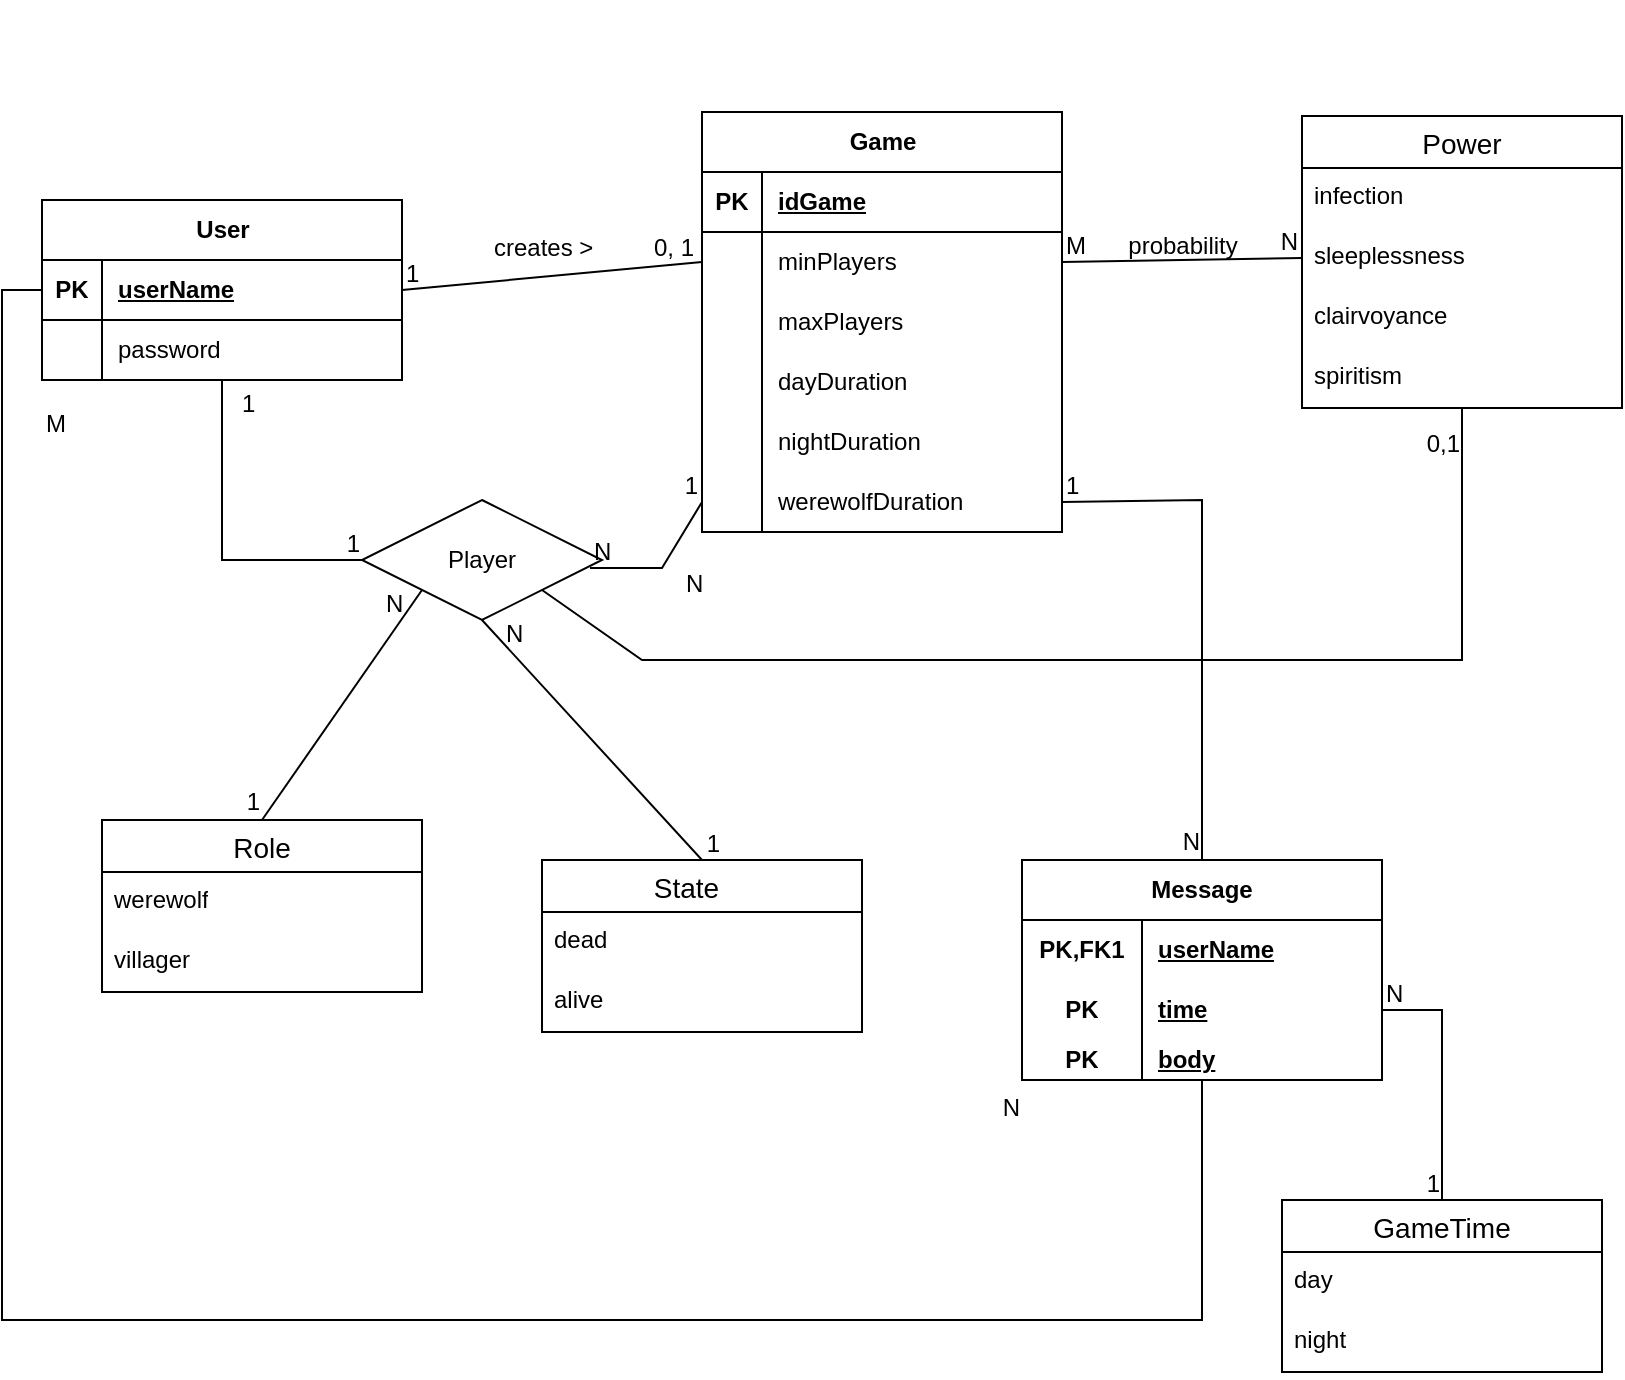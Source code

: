 <mxfile version="21.2.2" type="device">
  <diagram name="Page-1" id="wIxf3R1mqezCQOC-sMya">
    <mxGraphModel dx="1360" dy="795" grid="1" gridSize="10" guides="1" tooltips="1" connect="1" arrows="1" fold="1" page="1" pageScale="1" pageWidth="850" pageHeight="1100" math="0" shadow="0">
      <root>
        <mxCell id="0" />
        <mxCell id="1" parent="0" />
        <mxCell id="kBswTFsdHjPLiFeX93bw-28" value="User" style="shape=table;startSize=30;container=1;collapsible=1;childLayout=tableLayout;fixedRows=1;rowLines=0;fontStyle=1;align=center;resizeLast=1;html=1;" vertex="1" parent="1">
          <mxGeometry x="30" y="260" width="180" height="90" as="geometry" />
        </mxCell>
        <mxCell id="kBswTFsdHjPLiFeX93bw-29" value="" style="shape=tableRow;horizontal=0;startSize=0;swimlaneHead=0;swimlaneBody=0;fillColor=none;collapsible=0;dropTarget=0;points=[[0,0.5],[1,0.5]];portConstraint=eastwest;top=0;left=0;right=0;bottom=1;" vertex="1" parent="kBswTFsdHjPLiFeX93bw-28">
          <mxGeometry y="30" width="180" height="30" as="geometry" />
        </mxCell>
        <mxCell id="kBswTFsdHjPLiFeX93bw-30" value="PK" style="shape=partialRectangle;connectable=0;fillColor=none;top=0;left=0;bottom=0;right=0;fontStyle=1;overflow=hidden;whiteSpace=wrap;html=1;" vertex="1" parent="kBswTFsdHjPLiFeX93bw-29">
          <mxGeometry width="30" height="30" as="geometry">
            <mxRectangle width="30" height="30" as="alternateBounds" />
          </mxGeometry>
        </mxCell>
        <mxCell id="kBswTFsdHjPLiFeX93bw-31" value="userName" style="shape=partialRectangle;connectable=0;fillColor=none;top=0;left=0;bottom=0;right=0;align=left;spacingLeft=6;fontStyle=5;overflow=hidden;whiteSpace=wrap;html=1;" vertex="1" parent="kBswTFsdHjPLiFeX93bw-29">
          <mxGeometry x="30" width="150" height="30" as="geometry">
            <mxRectangle width="150" height="30" as="alternateBounds" />
          </mxGeometry>
        </mxCell>
        <mxCell id="kBswTFsdHjPLiFeX93bw-32" value="" style="shape=tableRow;horizontal=0;startSize=0;swimlaneHead=0;swimlaneBody=0;fillColor=none;collapsible=0;dropTarget=0;points=[[0,0.5],[1,0.5]];portConstraint=eastwest;top=0;left=0;right=0;bottom=0;" vertex="1" parent="kBswTFsdHjPLiFeX93bw-28">
          <mxGeometry y="60" width="180" height="30" as="geometry" />
        </mxCell>
        <mxCell id="kBswTFsdHjPLiFeX93bw-33" value="" style="shape=partialRectangle;connectable=0;fillColor=none;top=0;left=0;bottom=0;right=0;editable=1;overflow=hidden;whiteSpace=wrap;html=1;" vertex="1" parent="kBswTFsdHjPLiFeX93bw-32">
          <mxGeometry width="30" height="30" as="geometry">
            <mxRectangle width="30" height="30" as="alternateBounds" />
          </mxGeometry>
        </mxCell>
        <mxCell id="kBswTFsdHjPLiFeX93bw-34" value="password" style="shape=partialRectangle;connectable=0;fillColor=none;top=0;left=0;bottom=0;right=0;align=left;spacingLeft=6;overflow=hidden;whiteSpace=wrap;html=1;" vertex="1" parent="kBswTFsdHjPLiFeX93bw-32">
          <mxGeometry x="30" width="150" height="30" as="geometry">
            <mxRectangle width="150" height="30" as="alternateBounds" />
          </mxGeometry>
        </mxCell>
        <mxCell id="kBswTFsdHjPLiFeX93bw-41" value="Game" style="shape=table;startSize=30;container=1;collapsible=1;childLayout=tableLayout;fixedRows=1;rowLines=0;fontStyle=1;align=center;resizeLast=1;html=1;" vertex="1" parent="1">
          <mxGeometry x="360" y="216" width="180" height="210" as="geometry" />
        </mxCell>
        <mxCell id="kBswTFsdHjPLiFeX93bw-42" value="" style="shape=tableRow;horizontal=0;startSize=0;swimlaneHead=0;swimlaneBody=0;fillColor=none;collapsible=0;dropTarget=0;points=[[0,0.5],[1,0.5]];portConstraint=eastwest;top=0;left=0;right=0;bottom=1;" vertex="1" parent="kBswTFsdHjPLiFeX93bw-41">
          <mxGeometry y="30" width="180" height="30" as="geometry" />
        </mxCell>
        <mxCell id="kBswTFsdHjPLiFeX93bw-43" value="PK" style="shape=partialRectangle;connectable=0;fillColor=none;top=0;left=0;bottom=0;right=0;fontStyle=1;overflow=hidden;whiteSpace=wrap;html=1;" vertex="1" parent="kBswTFsdHjPLiFeX93bw-42">
          <mxGeometry width="30" height="30" as="geometry">
            <mxRectangle width="30" height="30" as="alternateBounds" />
          </mxGeometry>
        </mxCell>
        <mxCell id="kBswTFsdHjPLiFeX93bw-44" value="idGame" style="shape=partialRectangle;connectable=0;fillColor=none;top=0;left=0;bottom=0;right=0;align=left;spacingLeft=6;fontStyle=5;overflow=hidden;whiteSpace=wrap;html=1;" vertex="1" parent="kBswTFsdHjPLiFeX93bw-42">
          <mxGeometry x="30" width="150" height="30" as="geometry">
            <mxRectangle width="150" height="30" as="alternateBounds" />
          </mxGeometry>
        </mxCell>
        <mxCell id="kBswTFsdHjPLiFeX93bw-45" value="" style="shape=tableRow;horizontal=0;startSize=0;swimlaneHead=0;swimlaneBody=0;fillColor=none;collapsible=0;dropTarget=0;points=[[0,0.5],[1,0.5]];portConstraint=eastwest;top=0;left=0;right=0;bottom=0;" vertex="1" parent="kBswTFsdHjPLiFeX93bw-41">
          <mxGeometry y="60" width="180" height="30" as="geometry" />
        </mxCell>
        <mxCell id="kBswTFsdHjPLiFeX93bw-46" value="" style="shape=partialRectangle;connectable=0;fillColor=none;top=0;left=0;bottom=0;right=0;editable=1;overflow=hidden;whiteSpace=wrap;html=1;" vertex="1" parent="kBswTFsdHjPLiFeX93bw-45">
          <mxGeometry width="30" height="30" as="geometry">
            <mxRectangle width="30" height="30" as="alternateBounds" />
          </mxGeometry>
        </mxCell>
        <mxCell id="kBswTFsdHjPLiFeX93bw-47" value="minPlayers&lt;span style=&quot;white-space: pre;&quot;&gt;	&lt;/span&gt;&lt;span style=&quot;white-space: pre;&quot;&gt;	&lt;/span&gt;" style="shape=partialRectangle;connectable=0;fillColor=none;top=0;left=0;bottom=0;right=0;align=left;spacingLeft=6;overflow=hidden;whiteSpace=wrap;html=1;" vertex="1" parent="kBswTFsdHjPLiFeX93bw-45">
          <mxGeometry x="30" width="150" height="30" as="geometry">
            <mxRectangle width="150" height="30" as="alternateBounds" />
          </mxGeometry>
        </mxCell>
        <mxCell id="kBswTFsdHjPLiFeX93bw-48" value="" style="shape=tableRow;horizontal=0;startSize=0;swimlaneHead=0;swimlaneBody=0;fillColor=none;collapsible=0;dropTarget=0;points=[[0,0.5],[1,0.5]];portConstraint=eastwest;top=0;left=0;right=0;bottom=0;" vertex="1" parent="kBswTFsdHjPLiFeX93bw-41">
          <mxGeometry y="90" width="180" height="30" as="geometry" />
        </mxCell>
        <mxCell id="kBswTFsdHjPLiFeX93bw-49" value="" style="shape=partialRectangle;connectable=0;fillColor=none;top=0;left=0;bottom=0;right=0;editable=1;overflow=hidden;whiteSpace=wrap;html=1;" vertex="1" parent="kBswTFsdHjPLiFeX93bw-48">
          <mxGeometry width="30" height="30" as="geometry">
            <mxRectangle width="30" height="30" as="alternateBounds" />
          </mxGeometry>
        </mxCell>
        <mxCell id="kBswTFsdHjPLiFeX93bw-50" value="maxPlayers" style="shape=partialRectangle;connectable=0;fillColor=none;top=0;left=0;bottom=0;right=0;align=left;spacingLeft=6;overflow=hidden;whiteSpace=wrap;html=1;" vertex="1" parent="kBswTFsdHjPLiFeX93bw-48">
          <mxGeometry x="30" width="150" height="30" as="geometry">
            <mxRectangle width="150" height="30" as="alternateBounds" />
          </mxGeometry>
        </mxCell>
        <mxCell id="kBswTFsdHjPLiFeX93bw-51" value="" style="shape=tableRow;horizontal=0;startSize=0;swimlaneHead=0;swimlaneBody=0;fillColor=none;collapsible=0;dropTarget=0;points=[[0,0.5],[1,0.5]];portConstraint=eastwest;top=0;left=0;right=0;bottom=0;" vertex="1" parent="kBswTFsdHjPLiFeX93bw-41">
          <mxGeometry y="120" width="180" height="30" as="geometry" />
        </mxCell>
        <mxCell id="kBswTFsdHjPLiFeX93bw-52" value="" style="shape=partialRectangle;connectable=0;fillColor=none;top=0;left=0;bottom=0;right=0;editable=1;overflow=hidden;whiteSpace=wrap;html=1;" vertex="1" parent="kBswTFsdHjPLiFeX93bw-51">
          <mxGeometry width="30" height="30" as="geometry">
            <mxRectangle width="30" height="30" as="alternateBounds" />
          </mxGeometry>
        </mxCell>
        <mxCell id="kBswTFsdHjPLiFeX93bw-53" value="dayDuration" style="shape=partialRectangle;connectable=0;fillColor=none;top=0;left=0;bottom=0;right=0;align=left;spacingLeft=6;overflow=hidden;whiteSpace=wrap;html=1;" vertex="1" parent="kBswTFsdHjPLiFeX93bw-51">
          <mxGeometry x="30" width="150" height="30" as="geometry">
            <mxRectangle width="150" height="30" as="alternateBounds" />
          </mxGeometry>
        </mxCell>
        <mxCell id="kBswTFsdHjPLiFeX93bw-76" value="" style="shape=tableRow;horizontal=0;startSize=0;swimlaneHead=0;swimlaneBody=0;fillColor=none;collapsible=0;dropTarget=0;points=[[0,0.5],[1,0.5]];portConstraint=eastwest;top=0;left=0;right=0;bottom=0;" vertex="1" parent="kBswTFsdHjPLiFeX93bw-41">
          <mxGeometry y="150" width="180" height="30" as="geometry" />
        </mxCell>
        <mxCell id="kBswTFsdHjPLiFeX93bw-77" value="" style="shape=partialRectangle;connectable=0;fillColor=none;top=0;left=0;bottom=0;right=0;editable=1;overflow=hidden;whiteSpace=wrap;html=1;" vertex="1" parent="kBswTFsdHjPLiFeX93bw-76">
          <mxGeometry width="30" height="30" as="geometry">
            <mxRectangle width="30" height="30" as="alternateBounds" />
          </mxGeometry>
        </mxCell>
        <mxCell id="kBswTFsdHjPLiFeX93bw-78" value="nightDuration" style="shape=partialRectangle;connectable=0;fillColor=none;top=0;left=0;bottom=0;right=0;align=left;spacingLeft=6;overflow=hidden;whiteSpace=wrap;html=1;" vertex="1" parent="kBswTFsdHjPLiFeX93bw-76">
          <mxGeometry x="30" width="150" height="30" as="geometry">
            <mxRectangle width="150" height="30" as="alternateBounds" />
          </mxGeometry>
        </mxCell>
        <mxCell id="kBswTFsdHjPLiFeX93bw-79" value="" style="shape=tableRow;horizontal=0;startSize=0;swimlaneHead=0;swimlaneBody=0;fillColor=none;collapsible=0;dropTarget=0;points=[[0,0.5],[1,0.5]];portConstraint=eastwest;top=0;left=0;right=0;bottom=0;" vertex="1" parent="kBswTFsdHjPLiFeX93bw-41">
          <mxGeometry y="180" width="180" height="30" as="geometry" />
        </mxCell>
        <mxCell id="kBswTFsdHjPLiFeX93bw-80" value="" style="shape=partialRectangle;connectable=0;fillColor=none;top=0;left=0;bottom=0;right=0;editable=1;overflow=hidden;whiteSpace=wrap;html=1;" vertex="1" parent="kBswTFsdHjPLiFeX93bw-79">
          <mxGeometry width="30" height="30" as="geometry">
            <mxRectangle width="30" height="30" as="alternateBounds" />
          </mxGeometry>
        </mxCell>
        <mxCell id="kBswTFsdHjPLiFeX93bw-81" value="werewolfDuration" style="shape=partialRectangle;connectable=0;fillColor=none;top=0;left=0;bottom=0;right=0;align=left;spacingLeft=6;overflow=hidden;whiteSpace=wrap;html=1;" vertex="1" parent="kBswTFsdHjPLiFeX93bw-79">
          <mxGeometry x="30" width="150" height="30" as="geometry">
            <mxRectangle width="150" height="30" as="alternateBounds" />
          </mxGeometry>
        </mxCell>
        <mxCell id="kBswTFsdHjPLiFeX93bw-54" value="Power" style="swimlane;fontStyle=0;childLayout=stackLayout;horizontal=1;startSize=26;horizontalStack=0;resizeParent=1;resizeParentMax=0;resizeLast=0;collapsible=1;marginBottom=0;align=center;fontSize=14;" vertex="1" parent="1">
          <mxGeometry x="660" y="218" width="160" height="146" as="geometry">
            <mxRectangle x="610" y="100" width="80" height="30" as="alternateBounds" />
          </mxGeometry>
        </mxCell>
        <mxCell id="kBswTFsdHjPLiFeX93bw-55" value="infection" style="text;strokeColor=none;fillColor=none;spacingLeft=4;spacingRight=4;overflow=hidden;rotatable=0;points=[[0,0.5],[1,0.5]];portConstraint=eastwest;fontSize=12;whiteSpace=wrap;html=1;" vertex="1" parent="kBswTFsdHjPLiFeX93bw-54">
          <mxGeometry y="26" width="160" height="30" as="geometry" />
        </mxCell>
        <mxCell id="kBswTFsdHjPLiFeX93bw-56" value="sleeplessness" style="text;strokeColor=none;fillColor=none;spacingLeft=4;spacingRight=4;overflow=hidden;rotatable=0;points=[[0,0.5],[1,0.5]];portConstraint=eastwest;fontSize=12;whiteSpace=wrap;html=1;" vertex="1" parent="kBswTFsdHjPLiFeX93bw-54">
          <mxGeometry y="56" width="160" height="30" as="geometry" />
        </mxCell>
        <mxCell id="kBswTFsdHjPLiFeX93bw-57" value="clairvoyance" style="text;strokeColor=none;fillColor=none;spacingLeft=4;spacingRight=4;overflow=hidden;rotatable=0;points=[[0,0.5],[1,0.5]];portConstraint=eastwest;fontSize=12;whiteSpace=wrap;html=1;" vertex="1" parent="kBswTFsdHjPLiFeX93bw-54">
          <mxGeometry y="86" width="160" height="30" as="geometry" />
        </mxCell>
        <mxCell id="kBswTFsdHjPLiFeX93bw-59" value="spiritism" style="text;strokeColor=none;fillColor=none;spacingLeft=4;spacingRight=4;overflow=hidden;rotatable=0;points=[[0,0.5],[1,0.5]];portConstraint=eastwest;fontSize=12;whiteSpace=wrap;html=1;" vertex="1" parent="kBswTFsdHjPLiFeX93bw-54">
          <mxGeometry y="116" width="160" height="30" as="geometry" />
        </mxCell>
        <mxCell id="kBswTFsdHjPLiFeX93bw-61" value="Role" style="swimlane;fontStyle=0;childLayout=stackLayout;horizontal=1;startSize=26;horizontalStack=0;resizeParent=1;resizeParentMax=0;resizeLast=0;collapsible=1;marginBottom=0;align=center;fontSize=14;" vertex="1" parent="1">
          <mxGeometry x="60" y="570" width="160" height="86" as="geometry" />
        </mxCell>
        <mxCell id="kBswTFsdHjPLiFeX93bw-62" value="werewolf" style="text;strokeColor=none;fillColor=none;spacingLeft=4;spacingRight=4;overflow=hidden;rotatable=0;points=[[0,0.5],[1,0.5]];portConstraint=eastwest;fontSize=12;whiteSpace=wrap;html=1;" vertex="1" parent="kBswTFsdHjPLiFeX93bw-61">
          <mxGeometry y="26" width="160" height="30" as="geometry" />
        </mxCell>
        <mxCell id="kBswTFsdHjPLiFeX93bw-63" value="villager" style="text;strokeColor=none;fillColor=none;spacingLeft=4;spacingRight=4;overflow=hidden;rotatable=0;points=[[0,0.5],[1,0.5]];portConstraint=eastwest;fontSize=12;whiteSpace=wrap;html=1;" vertex="1" parent="kBswTFsdHjPLiFeX93bw-61">
          <mxGeometry y="56" width="160" height="30" as="geometry" />
        </mxCell>
        <mxCell id="kBswTFsdHjPLiFeX93bw-75" value="" style="group" vertex="1" connectable="0" parent="1">
          <mxGeometry x="310" y="160" width="40" height="30" as="geometry" />
        </mxCell>
        <mxCell id="kBswTFsdHjPLiFeX93bw-70" value="" style="endArrow=none;html=1;rounded=0;exitX=1;exitY=0.5;exitDx=0;exitDy=0;entryX=0;entryY=0.5;entryDx=0;entryDy=0;movable=0;resizable=0;rotatable=0;deletable=0;editable=0;locked=1;connectable=0;" edge="1" parent="kBswTFsdHjPLiFeX93bw-75" source="kBswTFsdHjPLiFeX93bw-29" target="kBswTFsdHjPLiFeX93bw-45">
          <mxGeometry relative="1" as="geometry">
            <mxPoint x="-65" y="220" as="sourcePoint" />
            <mxPoint x="95" y="220" as="targetPoint" />
          </mxGeometry>
        </mxCell>
        <mxCell id="kBswTFsdHjPLiFeX93bw-71" value="1" style="resizable=0;html=1;whiteSpace=wrap;align=left;verticalAlign=bottom;" connectable="0" vertex="1" parent="kBswTFsdHjPLiFeX93bw-70">
          <mxGeometry x="-1" relative="1" as="geometry" />
        </mxCell>
        <mxCell id="kBswTFsdHjPLiFeX93bw-74" value="0, 1" style="text;strokeColor=none;fillColor=none;spacingLeft=4;spacingRight=4;overflow=hidden;rotatable=1;points=[[0,0.5],[1,0.5]];portConstraint=eastwest;fontSize=12;whiteSpace=wrap;html=1;movable=1;resizable=1;deletable=1;editable=1;locked=0;connectable=1;" vertex="1" parent="1">
          <mxGeometry x="330" y="270" width="40" height="30" as="geometry" />
        </mxCell>
        <mxCell id="kBswTFsdHjPLiFeX93bw-82" value="" style="endArrow=none;html=1;rounded=0;entryX=0;entryY=0.5;entryDx=0;entryDy=0;exitX=1;exitY=0.5;exitDx=0;exitDy=0;" edge="1" parent="1" source="kBswTFsdHjPLiFeX93bw-45" target="kBswTFsdHjPLiFeX93bw-56">
          <mxGeometry relative="1" as="geometry">
            <mxPoint x="470" y="410" as="sourcePoint" />
            <mxPoint x="630" y="410" as="targetPoint" />
          </mxGeometry>
        </mxCell>
        <mxCell id="kBswTFsdHjPLiFeX93bw-83" value="M" style="resizable=0;html=1;whiteSpace=wrap;align=left;verticalAlign=bottom;" connectable="0" vertex="1" parent="kBswTFsdHjPLiFeX93bw-82">
          <mxGeometry x="-1" relative="1" as="geometry" />
        </mxCell>
        <mxCell id="kBswTFsdHjPLiFeX93bw-84" value="N" style="resizable=0;html=1;whiteSpace=wrap;align=right;verticalAlign=bottom;" connectable="0" vertex="1" parent="kBswTFsdHjPLiFeX93bw-82">
          <mxGeometry x="1" relative="1" as="geometry" />
        </mxCell>
        <mxCell id="kBswTFsdHjPLiFeX93bw-85" value="probability" style="text;html=1;align=center;verticalAlign=middle;resizable=0;points=[];autosize=1;strokeColor=none;fillColor=none;" vertex="1" parent="1">
          <mxGeometry x="560" y="268" width="80" height="30" as="geometry" />
        </mxCell>
        <mxCell id="kBswTFsdHjPLiFeX93bw-86" value="creates &amp;gt;" style="text;strokeColor=none;fillColor=none;spacingLeft=4;spacingRight=4;overflow=hidden;rotatable=0;points=[[0,0.5],[1,0.5]];portConstraint=eastwest;fontSize=12;whiteSpace=wrap;html=1;" vertex="1" parent="1">
          <mxGeometry x="250" y="270" width="60" height="30" as="geometry" />
        </mxCell>
        <mxCell id="kBswTFsdHjPLiFeX93bw-87" value="" style="endArrow=none;html=1;rounded=0;entryX=0;entryY=0.5;entryDx=0;entryDy=0;" edge="1" parent="1" source="kBswTFsdHjPLiFeX93bw-32" target="kBswTFsdHjPLiFeX93bw-93">
          <mxGeometry relative="1" as="geometry">
            <mxPoint x="100" y="500" as="sourcePoint" />
            <mxPoint x="260" y="510" as="targetPoint" />
            <Array as="points">
              <mxPoint x="120" y="440" />
            </Array>
          </mxGeometry>
        </mxCell>
        <mxCell id="kBswTFsdHjPLiFeX93bw-88" value="1" style="resizable=0;html=1;whiteSpace=wrap;align=left;verticalAlign=bottom;" connectable="0" vertex="1" parent="kBswTFsdHjPLiFeX93bw-87">
          <mxGeometry x="-1" relative="1" as="geometry">
            <mxPoint x="8" y="20" as="offset" />
          </mxGeometry>
        </mxCell>
        <mxCell id="kBswTFsdHjPLiFeX93bw-89" value="1" style="resizable=0;html=1;whiteSpace=wrap;align=right;verticalAlign=bottom;" connectable="0" vertex="1" parent="kBswTFsdHjPLiFeX93bw-87">
          <mxGeometry x="1" relative="1" as="geometry" />
        </mxCell>
        <mxCell id="kBswTFsdHjPLiFeX93bw-90" value="State    " style="swimlane;fontStyle=0;childLayout=stackLayout;horizontal=1;startSize=26;horizontalStack=0;resizeParent=1;resizeParentMax=0;resizeLast=0;collapsible=1;marginBottom=0;align=center;fontSize=14;" vertex="1" parent="1">
          <mxGeometry x="280" y="590" width="160" height="86" as="geometry" />
        </mxCell>
        <mxCell id="kBswTFsdHjPLiFeX93bw-91" value="dead&lt;span style=&quot;white-space: pre;&quot;&gt;	&lt;/span&gt;" style="text;strokeColor=none;fillColor=none;spacingLeft=4;spacingRight=4;overflow=hidden;rotatable=0;points=[[0,0.5],[1,0.5]];portConstraint=eastwest;fontSize=12;whiteSpace=wrap;html=1;" vertex="1" parent="kBswTFsdHjPLiFeX93bw-90">
          <mxGeometry y="26" width="160" height="30" as="geometry" />
        </mxCell>
        <mxCell id="kBswTFsdHjPLiFeX93bw-92" value="alive" style="text;strokeColor=none;fillColor=none;spacingLeft=4;spacingRight=4;overflow=hidden;rotatable=0;points=[[0,0.5],[1,0.5]];portConstraint=eastwest;fontSize=12;whiteSpace=wrap;html=1;" vertex="1" parent="kBswTFsdHjPLiFeX93bw-90">
          <mxGeometry y="56" width="160" height="30" as="geometry" />
        </mxCell>
        <mxCell id="kBswTFsdHjPLiFeX93bw-93" value="Player" style="shape=rhombus;perimeter=rhombusPerimeter;whiteSpace=wrap;html=1;align=center;" vertex="1" parent="1">
          <mxGeometry x="190" y="410" width="120" height="60" as="geometry" />
        </mxCell>
        <mxCell id="kBswTFsdHjPLiFeX93bw-100" value="" style="endArrow=none;html=1;rounded=0;exitX=0.95;exitY=0.567;exitDx=0;exitDy=0;exitPerimeter=0;entryX=0;entryY=0.5;entryDx=0;entryDy=0;" edge="1" parent="1" source="kBswTFsdHjPLiFeX93bw-93" target="kBswTFsdHjPLiFeX93bw-79">
          <mxGeometry relative="1" as="geometry">
            <mxPoint x="470" y="410" as="sourcePoint" />
            <mxPoint x="410" y="470" as="targetPoint" />
            <Array as="points">
              <mxPoint x="340" y="444" />
            </Array>
          </mxGeometry>
        </mxCell>
        <mxCell id="kBswTFsdHjPLiFeX93bw-101" value="N" style="resizable=0;html=1;whiteSpace=wrap;align=left;verticalAlign=bottom;" connectable="0" vertex="1" parent="kBswTFsdHjPLiFeX93bw-100">
          <mxGeometry x="-1" relative="1" as="geometry" />
        </mxCell>
        <mxCell id="kBswTFsdHjPLiFeX93bw-102" value="1" style="resizable=0;html=1;whiteSpace=wrap;align=right;verticalAlign=bottom;" connectable="0" vertex="1" parent="kBswTFsdHjPLiFeX93bw-100">
          <mxGeometry x="1" relative="1" as="geometry" />
        </mxCell>
        <mxCell id="kBswTFsdHjPLiFeX93bw-103" value="" style="endArrow=none;html=1;rounded=0;exitX=0.5;exitY=1;exitDx=0;exitDy=0;entryX=0.5;entryY=0;entryDx=0;entryDy=0;" edge="1" parent="1" source="kBswTFsdHjPLiFeX93bw-93" target="kBswTFsdHjPLiFeX93bw-90">
          <mxGeometry relative="1" as="geometry">
            <mxPoint x="470" y="410" as="sourcePoint" />
            <mxPoint x="630" y="410" as="targetPoint" />
          </mxGeometry>
        </mxCell>
        <mxCell id="kBswTFsdHjPLiFeX93bw-104" value="N" style="resizable=0;html=1;whiteSpace=wrap;align=left;verticalAlign=bottom;" connectable="0" vertex="1" parent="kBswTFsdHjPLiFeX93bw-103">
          <mxGeometry x="-1" relative="1" as="geometry">
            <mxPoint x="10" y="15" as="offset" />
          </mxGeometry>
        </mxCell>
        <mxCell id="kBswTFsdHjPLiFeX93bw-105" value="1" style="resizable=0;html=1;whiteSpace=wrap;align=right;verticalAlign=bottom;" connectable="0" vertex="1" parent="kBswTFsdHjPLiFeX93bw-103">
          <mxGeometry x="1" relative="1" as="geometry">
            <mxPoint x="10" as="offset" />
          </mxGeometry>
        </mxCell>
        <mxCell id="kBswTFsdHjPLiFeX93bw-106" value="" style="endArrow=none;html=1;rounded=0;exitX=0;exitY=1;exitDx=0;exitDy=0;entryX=0.5;entryY=0;entryDx=0;entryDy=0;" edge="1" parent="1" source="kBswTFsdHjPLiFeX93bw-93" target="kBswTFsdHjPLiFeX93bw-61">
          <mxGeometry relative="1" as="geometry">
            <mxPoint x="290" y="465" as="sourcePoint" />
            <mxPoint x="400" y="580" as="targetPoint" />
          </mxGeometry>
        </mxCell>
        <mxCell id="kBswTFsdHjPLiFeX93bw-107" value="N" style="resizable=0;html=1;whiteSpace=wrap;align=left;verticalAlign=bottom;" connectable="0" vertex="1" parent="kBswTFsdHjPLiFeX93bw-106">
          <mxGeometry x="-1" relative="1" as="geometry">
            <mxPoint x="-20" y="15" as="offset" />
          </mxGeometry>
        </mxCell>
        <mxCell id="kBswTFsdHjPLiFeX93bw-108" value="1" style="resizable=0;html=1;whiteSpace=wrap;align=right;verticalAlign=bottom;" connectable="0" vertex="1" parent="kBswTFsdHjPLiFeX93bw-106">
          <mxGeometry x="1" relative="1" as="geometry" />
        </mxCell>
        <mxCell id="kBswTFsdHjPLiFeX93bw-110" value="" style="endArrow=none;html=1;rounded=0;entryX=0.5;entryY=1;entryDx=0;entryDy=0;exitX=1;exitY=1;exitDx=0;exitDy=0;" edge="1" parent="1" source="kBswTFsdHjPLiFeX93bw-93" target="kBswTFsdHjPLiFeX93bw-54">
          <mxGeometry relative="1" as="geometry">
            <mxPoint x="340" y="490" as="sourcePoint" />
            <mxPoint x="630" y="410" as="targetPoint" />
            <Array as="points">
              <mxPoint x="330" y="490" />
              <mxPoint x="740" y="490" />
            </Array>
          </mxGeometry>
        </mxCell>
        <mxCell id="kBswTFsdHjPLiFeX93bw-111" value="N" style="resizable=0;html=1;whiteSpace=wrap;align=left;verticalAlign=bottom;" connectable="0" vertex="1" parent="kBswTFsdHjPLiFeX93bw-110">
          <mxGeometry x="-1" relative="1" as="geometry">
            <mxPoint x="70" y="5" as="offset" />
          </mxGeometry>
        </mxCell>
        <mxCell id="kBswTFsdHjPLiFeX93bw-112" value="&lt;div&gt;0,1&lt;br&gt;&lt;/div&gt;" style="resizable=0;html=1;whiteSpace=wrap;align=right;verticalAlign=bottom;" connectable="0" vertex="1" parent="kBswTFsdHjPLiFeX93bw-110">
          <mxGeometry x="1" relative="1" as="geometry">
            <mxPoint y="26" as="offset" />
          </mxGeometry>
        </mxCell>
        <mxCell id="kBswTFsdHjPLiFeX93bw-126" value="Message" style="shape=table;startSize=30;container=1;collapsible=1;childLayout=tableLayout;fixedRows=1;rowLines=0;fontStyle=1;align=center;resizeLast=1;html=1;whiteSpace=wrap;" vertex="1" parent="1">
          <mxGeometry x="520" y="590" width="180" height="110" as="geometry" />
        </mxCell>
        <mxCell id="kBswTFsdHjPLiFeX93bw-127" value="" style="shape=tableRow;horizontal=0;startSize=0;swimlaneHead=0;swimlaneBody=0;fillColor=none;collapsible=0;dropTarget=0;points=[[0,0.5],[1,0.5]];portConstraint=eastwest;top=0;left=0;right=0;bottom=0;html=1;" vertex="1" parent="kBswTFsdHjPLiFeX93bw-126">
          <mxGeometry y="30" width="180" height="30" as="geometry" />
        </mxCell>
        <mxCell id="kBswTFsdHjPLiFeX93bw-128" value="PK,FK1" style="shape=partialRectangle;connectable=0;fillColor=none;top=0;left=0;bottom=0;right=0;fontStyle=1;overflow=hidden;html=1;whiteSpace=wrap;" vertex="1" parent="kBswTFsdHjPLiFeX93bw-127">
          <mxGeometry width="60" height="30" as="geometry">
            <mxRectangle width="60" height="30" as="alternateBounds" />
          </mxGeometry>
        </mxCell>
        <mxCell id="kBswTFsdHjPLiFeX93bw-129" value="userName" style="shape=partialRectangle;connectable=0;fillColor=none;top=0;left=0;bottom=0;right=0;align=left;spacingLeft=6;fontStyle=5;overflow=hidden;html=1;whiteSpace=wrap;" vertex="1" parent="kBswTFsdHjPLiFeX93bw-127">
          <mxGeometry x="60" width="120" height="30" as="geometry">
            <mxRectangle width="120" height="30" as="alternateBounds" />
          </mxGeometry>
        </mxCell>
        <mxCell id="kBswTFsdHjPLiFeX93bw-148" value="" style="shape=tableRow;horizontal=0;startSize=0;swimlaneHead=0;swimlaneBody=0;fillColor=none;collapsible=0;dropTarget=0;points=[[0,0.5],[1,0.5]];portConstraint=eastwest;top=0;left=0;right=0;bottom=0;html=1;" vertex="1" parent="kBswTFsdHjPLiFeX93bw-126">
          <mxGeometry y="60" width="180" height="30" as="geometry" />
        </mxCell>
        <mxCell id="kBswTFsdHjPLiFeX93bw-149" value="PK" style="shape=partialRectangle;connectable=0;fillColor=none;top=0;left=0;bottom=0;right=0;fontStyle=1;overflow=hidden;html=1;whiteSpace=wrap;" vertex="1" parent="kBswTFsdHjPLiFeX93bw-148">
          <mxGeometry width="60" height="30" as="geometry">
            <mxRectangle width="60" height="30" as="alternateBounds" />
          </mxGeometry>
        </mxCell>
        <mxCell id="kBswTFsdHjPLiFeX93bw-150" value="time" style="shape=partialRectangle;connectable=0;fillColor=none;top=0;left=0;bottom=0;right=0;align=left;spacingLeft=6;fontStyle=5;overflow=hidden;html=1;whiteSpace=wrap;" vertex="1" parent="kBswTFsdHjPLiFeX93bw-148">
          <mxGeometry x="60" width="120" height="30" as="geometry">
            <mxRectangle width="120" height="30" as="alternateBounds" />
          </mxGeometry>
        </mxCell>
        <mxCell id="kBswTFsdHjPLiFeX93bw-130" value="" style="shape=tableRow;horizontal=0;startSize=0;swimlaneHead=0;swimlaneBody=0;fillColor=none;collapsible=0;dropTarget=0;points=[[0,0.5],[1,0.5]];portConstraint=eastwest;top=0;left=0;right=0;bottom=1;html=1;" vertex="1" parent="kBswTFsdHjPLiFeX93bw-126">
          <mxGeometry y="90" width="180" height="20" as="geometry" />
        </mxCell>
        <mxCell id="kBswTFsdHjPLiFeX93bw-131" value="PK" style="shape=partialRectangle;connectable=0;fillColor=none;top=0;left=0;bottom=0;right=0;fontStyle=1;overflow=hidden;html=1;whiteSpace=wrap;" vertex="1" parent="kBswTFsdHjPLiFeX93bw-130">
          <mxGeometry width="60" height="20" as="geometry">
            <mxRectangle width="60" height="20" as="alternateBounds" />
          </mxGeometry>
        </mxCell>
        <mxCell id="kBswTFsdHjPLiFeX93bw-132" value="body" style="shape=partialRectangle;connectable=0;fillColor=none;top=0;left=0;bottom=0;right=0;align=left;spacingLeft=6;fontStyle=5;overflow=hidden;html=1;whiteSpace=wrap;" vertex="1" parent="kBswTFsdHjPLiFeX93bw-130">
          <mxGeometry x="60" width="120" height="20" as="geometry">
            <mxRectangle width="120" height="20" as="alternateBounds" />
          </mxGeometry>
        </mxCell>
        <mxCell id="kBswTFsdHjPLiFeX93bw-139" value="" style="endArrow=none;html=1;rounded=0;exitX=0;exitY=0.5;exitDx=0;exitDy=0;entryX=0.5;entryY=1;entryDx=0;entryDy=0;" edge="1" parent="1" source="kBswTFsdHjPLiFeX93bw-29" target="kBswTFsdHjPLiFeX93bw-126">
          <mxGeometry relative="1" as="geometry">
            <mxPoint x="470" y="410" as="sourcePoint" />
            <mxPoint x="630" y="410" as="targetPoint" />
            <Array as="points">
              <mxPoint x="10" y="305" />
              <mxPoint x="10" y="820" />
              <mxPoint x="610" y="820" />
            </Array>
          </mxGeometry>
        </mxCell>
        <mxCell id="kBswTFsdHjPLiFeX93bw-140" value="M" style="resizable=0;html=1;whiteSpace=wrap;align=left;verticalAlign=bottom;" connectable="0" vertex="1" parent="kBswTFsdHjPLiFeX93bw-139">
          <mxGeometry x="-1" relative="1" as="geometry">
            <mxPoint y="75" as="offset" />
          </mxGeometry>
        </mxCell>
        <mxCell id="kBswTFsdHjPLiFeX93bw-141" value="N" style="resizable=0;html=1;whiteSpace=wrap;align=right;verticalAlign=bottom;" connectable="0" vertex="1" parent="kBswTFsdHjPLiFeX93bw-139">
          <mxGeometry x="1" relative="1" as="geometry">
            <mxPoint x="-90" y="22" as="offset" />
          </mxGeometry>
        </mxCell>
        <mxCell id="kBswTFsdHjPLiFeX93bw-151" value="GameTime" style="swimlane;fontStyle=0;childLayout=stackLayout;horizontal=1;startSize=26;horizontalStack=0;resizeParent=1;resizeParentMax=0;resizeLast=0;collapsible=1;marginBottom=0;align=center;fontSize=14;" vertex="1" parent="1">
          <mxGeometry x="650" y="760" width="160" height="86" as="geometry" />
        </mxCell>
        <mxCell id="kBswTFsdHjPLiFeX93bw-152" value="day&lt;span style=&quot;white-space: pre;&quot;&gt;	&lt;/span&gt;" style="text;strokeColor=none;fillColor=none;spacingLeft=4;spacingRight=4;overflow=hidden;rotatable=0;points=[[0,0.5],[1,0.5]];portConstraint=eastwest;fontSize=12;whiteSpace=wrap;html=1;" vertex="1" parent="kBswTFsdHjPLiFeX93bw-151">
          <mxGeometry y="26" width="160" height="30" as="geometry" />
        </mxCell>
        <mxCell id="kBswTFsdHjPLiFeX93bw-153" value="night" style="text;strokeColor=none;fillColor=none;spacingLeft=4;spacingRight=4;overflow=hidden;rotatable=0;points=[[0,0.5],[1,0.5]];portConstraint=eastwest;fontSize=12;whiteSpace=wrap;html=1;" vertex="1" parent="kBswTFsdHjPLiFeX93bw-151">
          <mxGeometry y="56" width="160" height="30" as="geometry" />
        </mxCell>
        <mxCell id="kBswTFsdHjPLiFeX93bw-154" value="" style="endArrow=none;html=1;rounded=0;exitX=1;exitY=0.5;exitDx=0;exitDy=0;entryX=0.5;entryY=0;entryDx=0;entryDy=0;" edge="1" parent="1" source="kBswTFsdHjPLiFeX93bw-148" target="kBswTFsdHjPLiFeX93bw-151">
          <mxGeometry relative="1" as="geometry">
            <mxPoint x="425" y="846" as="sourcePoint" />
            <mxPoint x="585" y="846" as="targetPoint" />
            <Array as="points">
              <mxPoint x="730" y="665" />
            </Array>
          </mxGeometry>
        </mxCell>
        <mxCell id="kBswTFsdHjPLiFeX93bw-155" value="N" style="resizable=0;html=1;whiteSpace=wrap;align=left;verticalAlign=bottom;" connectable="0" vertex="1" parent="kBswTFsdHjPLiFeX93bw-154">
          <mxGeometry x="-1" relative="1" as="geometry" />
        </mxCell>
        <mxCell id="kBswTFsdHjPLiFeX93bw-156" value="1" style="resizable=0;html=1;whiteSpace=wrap;align=right;verticalAlign=bottom;" connectable="0" vertex="1" parent="kBswTFsdHjPLiFeX93bw-154">
          <mxGeometry x="1" relative="1" as="geometry" />
        </mxCell>
        <mxCell id="kBswTFsdHjPLiFeX93bw-157" value="" style="endArrow=none;html=1;rounded=0;exitX=1;exitY=0.5;exitDx=0;exitDy=0;entryX=0.5;entryY=0;entryDx=0;entryDy=0;" edge="1" parent="1" source="kBswTFsdHjPLiFeX93bw-79" target="kBswTFsdHjPLiFeX93bw-126">
          <mxGeometry relative="1" as="geometry">
            <mxPoint x="470" y="640" as="sourcePoint" />
            <mxPoint x="630" y="640" as="targetPoint" />
            <Array as="points">
              <mxPoint x="610" y="410" />
            </Array>
          </mxGeometry>
        </mxCell>
        <mxCell id="kBswTFsdHjPLiFeX93bw-158" value="1" style="resizable=0;html=1;whiteSpace=wrap;align=left;verticalAlign=bottom;" connectable="0" vertex="1" parent="kBswTFsdHjPLiFeX93bw-157">
          <mxGeometry x="-1" relative="1" as="geometry" />
        </mxCell>
        <mxCell id="kBswTFsdHjPLiFeX93bw-159" value="N" style="resizable=0;html=1;whiteSpace=wrap;align=right;verticalAlign=bottom;" connectable="0" vertex="1" parent="kBswTFsdHjPLiFeX93bw-157">
          <mxGeometry x="1" relative="1" as="geometry" />
        </mxCell>
      </root>
    </mxGraphModel>
  </diagram>
</mxfile>
